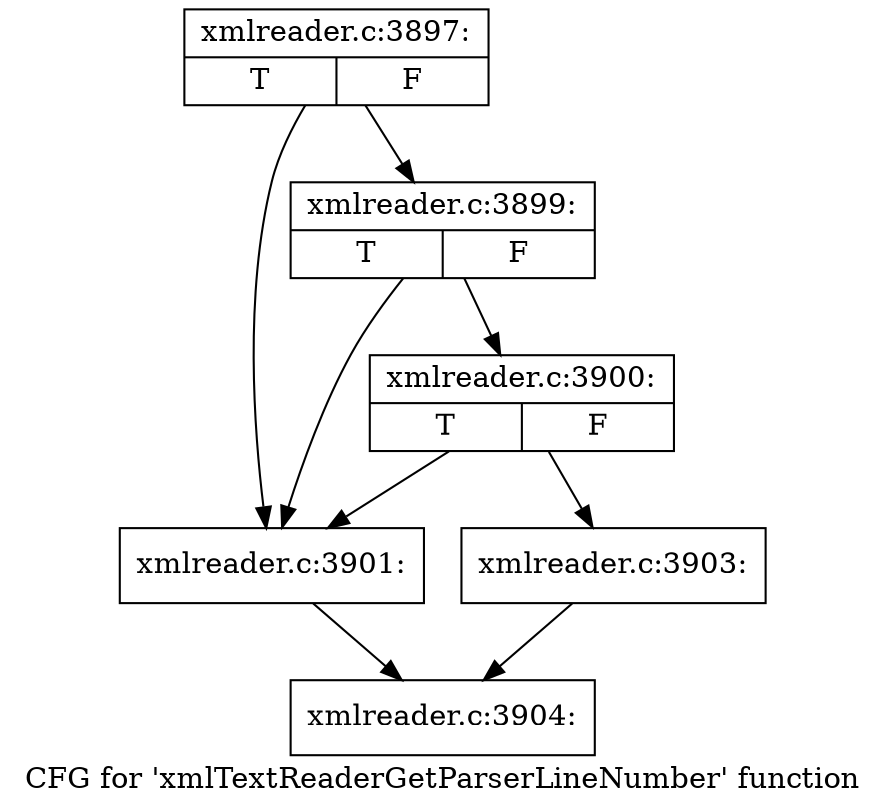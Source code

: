 digraph "CFG for 'xmlTextReaderGetParserLineNumber' function" {
	label="CFG for 'xmlTextReaderGetParserLineNumber' function";

	Node0x55e449440e60 [shape=record,label="{xmlreader.c:3897:|{<s0>T|<s1>F}}"];
	Node0x55e449440e60 -> Node0x55e4494433b0;
	Node0x55e449440e60 -> Node0x55e449346990;
	Node0x55e449346990 [shape=record,label="{xmlreader.c:3899:|{<s0>T|<s1>F}}"];
	Node0x55e449346990 -> Node0x55e4494433b0;
	Node0x55e449346990 -> Node0x55e449443100;
	Node0x55e449443100 [shape=record,label="{xmlreader.c:3900:|{<s0>T|<s1>F}}"];
	Node0x55e449443100 -> Node0x55e4494433b0;
	Node0x55e449443100 -> Node0x55e4494430b0;
	Node0x55e4494433b0 [shape=record,label="{xmlreader.c:3901:}"];
	Node0x55e4494433b0 -> Node0x55e449346880;
	Node0x55e4494430b0 [shape=record,label="{xmlreader.c:3903:}"];
	Node0x55e4494430b0 -> Node0x55e449346880;
	Node0x55e449346880 [shape=record,label="{xmlreader.c:3904:}"];
}
